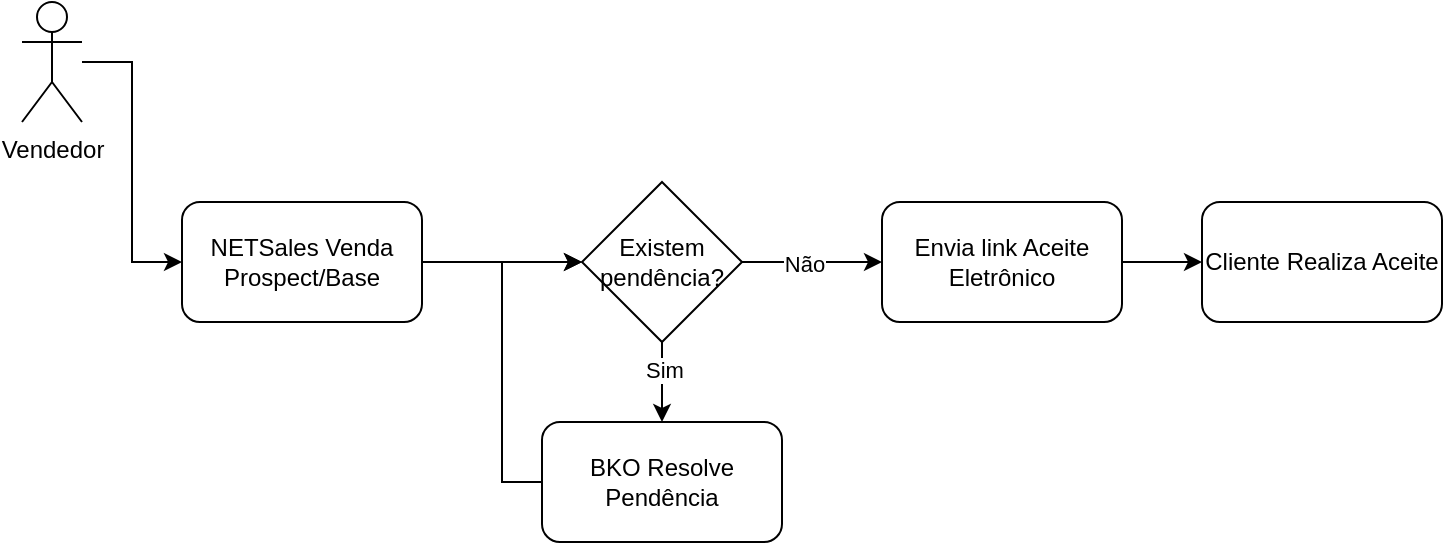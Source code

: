 <mxfile version="28.1.1">
  <diagram name="v1" id="zc7PA5ZO6FHHFADDSbGH">
    <mxGraphModel dx="946" dy="597" grid="1" gridSize="10" guides="1" tooltips="1" connect="1" arrows="1" fold="1" page="1" pageScale="1" pageWidth="827" pageHeight="1169" math="0" shadow="0">
      <root>
        <mxCell id="0" />
        <mxCell id="1" parent="0" />
        <mxCell id="cbqMdGAvc21Q7KIpxvI8-16" style="edgeStyle=orthogonalEdgeStyle;rounded=0;orthogonalLoop=1;jettySize=auto;html=1;entryX=0;entryY=0.5;entryDx=0;entryDy=0;" edge="1" parent="1" source="cbqMdGAvc21Q7KIpxvI8-1" target="cbqMdGAvc21Q7KIpxvI8-2">
          <mxGeometry relative="1" as="geometry" />
        </mxCell>
        <mxCell id="cbqMdGAvc21Q7KIpxvI8-1" value="Vendedor" style="shape=umlActor;verticalLabelPosition=bottom;verticalAlign=top;html=1;outlineConnect=0;" vertex="1" parent="1">
          <mxGeometry x="30" y="20" width="30" height="60" as="geometry" />
        </mxCell>
        <mxCell id="cbqMdGAvc21Q7KIpxvI8-6" style="edgeStyle=orthogonalEdgeStyle;rounded=0;orthogonalLoop=1;jettySize=auto;html=1;entryX=0;entryY=0.5;entryDx=0;entryDy=0;" edge="1" parent="1" source="cbqMdGAvc21Q7KIpxvI8-2" target="cbqMdGAvc21Q7KIpxvI8-5">
          <mxGeometry relative="1" as="geometry" />
        </mxCell>
        <mxCell id="cbqMdGAvc21Q7KIpxvI8-2" value="NETSales Venda Prospect/Base" style="rounded=1;whiteSpace=wrap;html=1;" vertex="1" parent="1">
          <mxGeometry x="110" y="120" width="120" height="60" as="geometry" />
        </mxCell>
        <mxCell id="cbqMdGAvc21Q7KIpxvI8-8" style="edgeStyle=orthogonalEdgeStyle;rounded=0;orthogonalLoop=1;jettySize=auto;html=1;entryX=0.5;entryY=0;entryDx=0;entryDy=0;" edge="1" parent="1" source="cbqMdGAvc21Q7KIpxvI8-5" target="cbqMdGAvc21Q7KIpxvI8-7">
          <mxGeometry relative="1" as="geometry" />
        </mxCell>
        <mxCell id="cbqMdGAvc21Q7KIpxvI8-9" value="Sim" style="edgeLabel;html=1;align=center;verticalAlign=middle;resizable=0;points=[];" vertex="1" connectable="0" parent="cbqMdGAvc21Q7KIpxvI8-8">
          <mxGeometry x="-0.3" y="1" relative="1" as="geometry">
            <mxPoint as="offset" />
          </mxGeometry>
        </mxCell>
        <mxCell id="cbqMdGAvc21Q7KIpxvI8-12" style="edgeStyle=orthogonalEdgeStyle;rounded=0;orthogonalLoop=1;jettySize=auto;html=1;entryX=0;entryY=0.5;entryDx=0;entryDy=0;" edge="1" parent="1" source="cbqMdGAvc21Q7KIpxvI8-5" target="cbqMdGAvc21Q7KIpxvI8-11">
          <mxGeometry relative="1" as="geometry" />
        </mxCell>
        <mxCell id="cbqMdGAvc21Q7KIpxvI8-13" value="Não" style="edgeLabel;html=1;align=center;verticalAlign=middle;resizable=0;points=[];" vertex="1" connectable="0" parent="cbqMdGAvc21Q7KIpxvI8-12">
          <mxGeometry x="-0.114" y="-1" relative="1" as="geometry">
            <mxPoint as="offset" />
          </mxGeometry>
        </mxCell>
        <mxCell id="cbqMdGAvc21Q7KIpxvI8-5" value="Existem pendência?" style="rhombus;whiteSpace=wrap;html=1;" vertex="1" parent="1">
          <mxGeometry x="310" y="110" width="80" height="80" as="geometry" />
        </mxCell>
        <mxCell id="cbqMdGAvc21Q7KIpxvI8-10" style="edgeStyle=orthogonalEdgeStyle;rounded=0;orthogonalLoop=1;jettySize=auto;html=1;entryX=0;entryY=0.5;entryDx=0;entryDy=0;" edge="1" parent="1" source="cbqMdGAvc21Q7KIpxvI8-7" target="cbqMdGAvc21Q7KIpxvI8-5">
          <mxGeometry relative="1" as="geometry">
            <Array as="points">
              <mxPoint x="270" y="260" />
              <mxPoint x="270" y="150" />
            </Array>
          </mxGeometry>
        </mxCell>
        <mxCell id="cbqMdGAvc21Q7KIpxvI8-7" value="BKO Resolve Pendência" style="rounded=1;whiteSpace=wrap;html=1;" vertex="1" parent="1">
          <mxGeometry x="290" y="230" width="120" height="60" as="geometry" />
        </mxCell>
        <mxCell id="cbqMdGAvc21Q7KIpxvI8-15" value="" style="edgeStyle=orthogonalEdgeStyle;rounded=0;orthogonalLoop=1;jettySize=auto;html=1;" edge="1" parent="1" source="cbqMdGAvc21Q7KIpxvI8-11" target="cbqMdGAvc21Q7KIpxvI8-14">
          <mxGeometry relative="1" as="geometry" />
        </mxCell>
        <mxCell id="cbqMdGAvc21Q7KIpxvI8-11" value="Envia link Aceite Eletrônico" style="rounded=1;whiteSpace=wrap;html=1;" vertex="1" parent="1">
          <mxGeometry x="460" y="120" width="120" height="60" as="geometry" />
        </mxCell>
        <mxCell id="cbqMdGAvc21Q7KIpxvI8-14" value="Cliente Realiza Aceite" style="whiteSpace=wrap;html=1;rounded=1;" vertex="1" parent="1">
          <mxGeometry x="620" y="120" width="120" height="60" as="geometry" />
        </mxCell>
      </root>
    </mxGraphModel>
  </diagram>
</mxfile>
